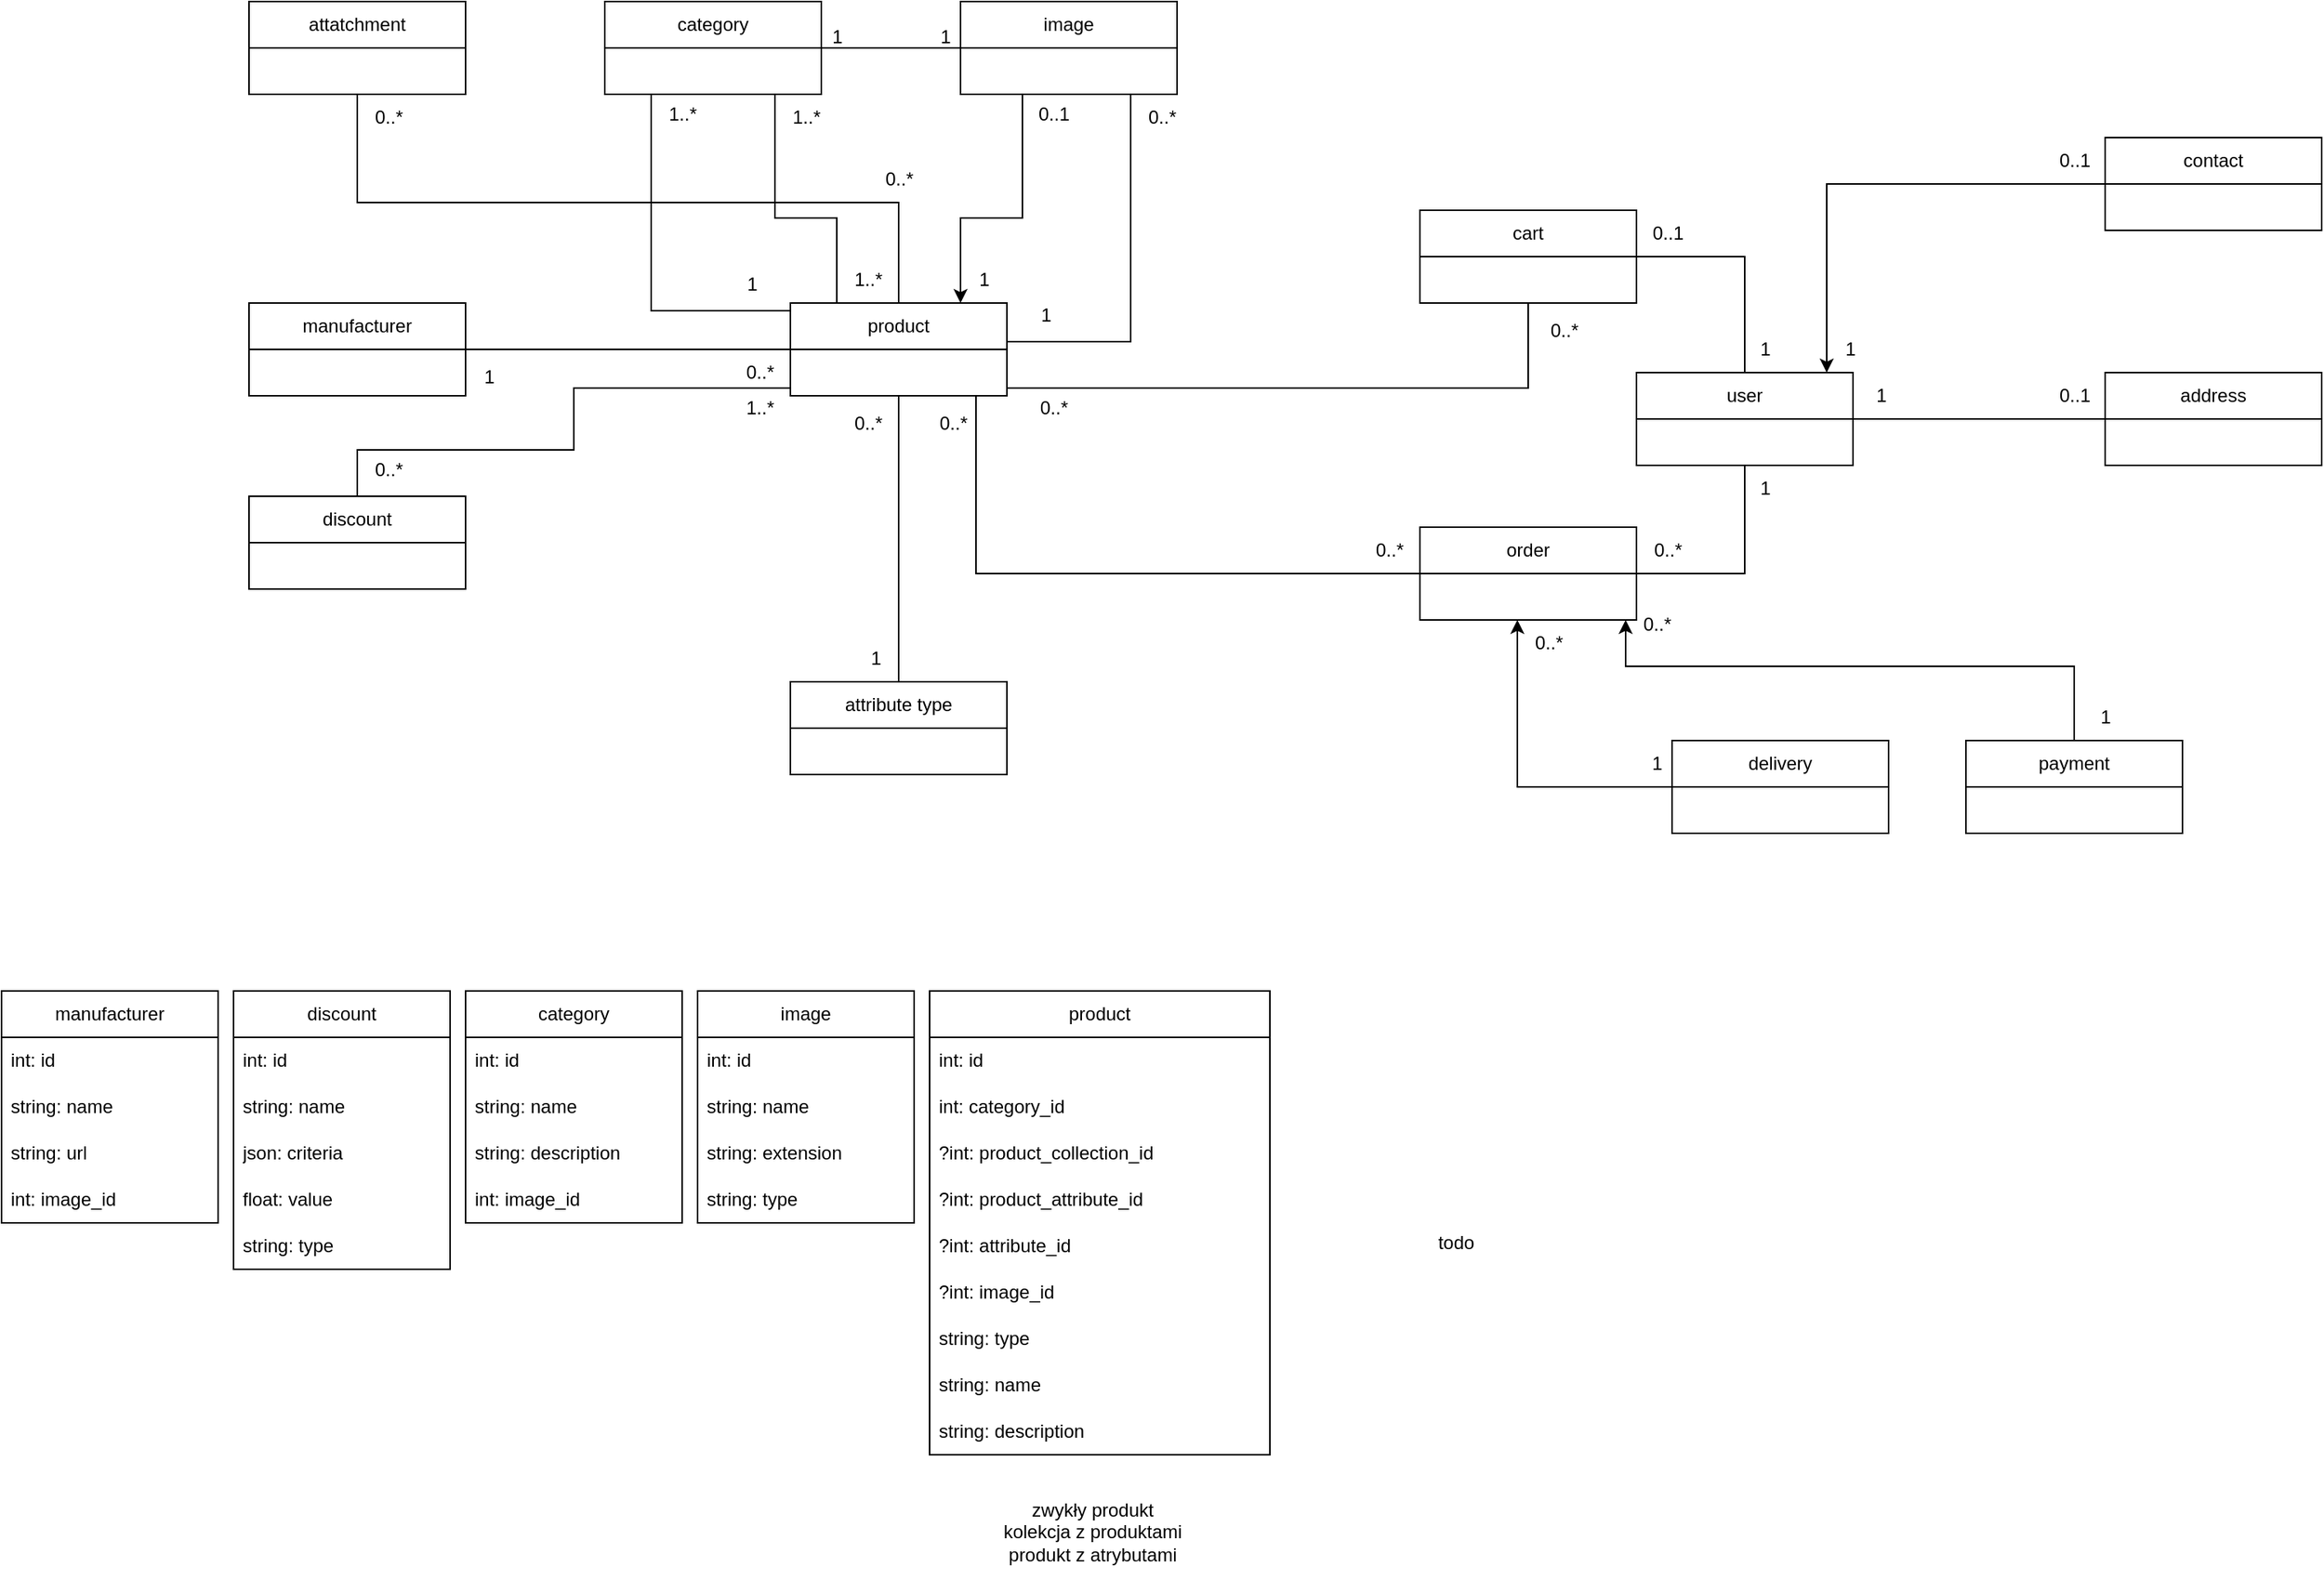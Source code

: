 <mxfile version="24.0.4" type="device">
  <diagram name="Strona-1" id="2rDyif7kh0O89ZPqOWug">
    <mxGraphModel dx="2514" dy="878" grid="1" gridSize="10" guides="1" tooltips="1" connect="1" arrows="1" fold="1" page="1" pageScale="1" pageWidth="827" pageHeight="1169" math="0" shadow="0">
      <root>
        <mxCell id="0" />
        <mxCell id="1" parent="0" />
        <mxCell id="3zaaYqfsOkVV8mcNqWVF-64" style="edgeStyle=orthogonalEdgeStyle;rounded=0;orthogonalLoop=1;jettySize=auto;html=1;endArrow=none;endFill=0;" edge="1" parent="1" source="Tz7ebx2pqh4jXq6DXC5O-2" target="3zaaYqfsOkVV8mcNqWVF-36">
          <mxGeometry relative="1" as="geometry">
            <Array as="points">
              <mxPoint x="617" y="310" />
            </Array>
          </mxGeometry>
        </mxCell>
        <mxCell id="3zaaYqfsOkVV8mcNqWVF-65" style="edgeStyle=orthogonalEdgeStyle;rounded=0;orthogonalLoop=1;jettySize=auto;html=1;endArrow=none;endFill=0;" edge="1" parent="1" source="Tz7ebx2pqh4jXq6DXC5O-2" target="3zaaYqfsOkVV8mcNqWVF-43">
          <mxGeometry relative="1" as="geometry">
            <Array as="points">
              <mxPoint x="260" y="430" />
            </Array>
          </mxGeometry>
        </mxCell>
        <mxCell id="3zaaYqfsOkVV8mcNqWVF-183" style="edgeStyle=orthogonalEdgeStyle;rounded=0;orthogonalLoop=1;jettySize=auto;html=1;endArrow=none;endFill=0;" edge="1" parent="1" source="Tz7ebx2pqh4jXq6DXC5O-2" target="3zaaYqfsOkVV8mcNqWVF-182">
          <mxGeometry relative="1" as="geometry">
            <Array as="points">
              <mxPoint x="210" y="190" />
              <mxPoint x="-140" y="190" />
            </Array>
          </mxGeometry>
        </mxCell>
        <mxCell id="Tz7ebx2pqh4jXq6DXC5O-2" value="product" style="swimlane;fontStyle=0;childLayout=stackLayout;horizontal=1;startSize=30;horizontalStack=0;resizeParent=1;resizeParentMax=0;resizeLast=0;collapsible=1;marginBottom=0;whiteSpace=wrap;html=1;" parent="1" vertex="1">
          <mxGeometry x="140" y="255" width="140" height="60" as="geometry" />
        </mxCell>
        <mxCell id="3zaaYqfsOkVV8mcNqWVF-31" value="user" style="swimlane;fontStyle=0;childLayout=stackLayout;horizontal=1;startSize=30;horizontalStack=0;resizeParent=1;resizeParentMax=0;resizeLast=0;collapsible=1;marginBottom=0;whiteSpace=wrap;html=1;" vertex="1" parent="1">
          <mxGeometry x="687" y="300" width="140" height="60" as="geometry" />
        </mxCell>
        <mxCell id="3zaaYqfsOkVV8mcNqWVF-59" style="edgeStyle=orthogonalEdgeStyle;rounded=0;orthogonalLoop=1;jettySize=auto;html=1;endArrow=none;endFill=0;" edge="1" parent="1" source="3zaaYqfsOkVV8mcNqWVF-36" target="3zaaYqfsOkVV8mcNqWVF-31">
          <mxGeometry relative="1" as="geometry">
            <Array as="points">
              <mxPoint x="757" y="225" />
            </Array>
          </mxGeometry>
        </mxCell>
        <mxCell id="3zaaYqfsOkVV8mcNqWVF-36" value="cart" style="swimlane;fontStyle=0;childLayout=stackLayout;horizontal=1;startSize=30;horizontalStack=0;resizeParent=1;resizeParentMax=0;resizeLast=0;collapsible=1;marginBottom=0;whiteSpace=wrap;html=1;" vertex="1" parent="1">
          <mxGeometry x="547" y="195" width="140" height="60" as="geometry" />
        </mxCell>
        <mxCell id="3zaaYqfsOkVV8mcNqWVF-60" style="edgeStyle=orthogonalEdgeStyle;rounded=0;orthogonalLoop=1;jettySize=auto;html=1;endArrow=none;endFill=0;" edge="1" parent="1" source="3zaaYqfsOkVV8mcNqWVF-43" target="3zaaYqfsOkVV8mcNqWVF-31">
          <mxGeometry relative="1" as="geometry">
            <Array as="points">
              <mxPoint x="757" y="430" />
            </Array>
          </mxGeometry>
        </mxCell>
        <mxCell id="3zaaYqfsOkVV8mcNqWVF-43" value="order" style="swimlane;fontStyle=0;childLayout=stackLayout;horizontal=1;startSize=30;horizontalStack=0;resizeParent=1;resizeParentMax=0;resizeLast=0;collapsible=1;marginBottom=0;whiteSpace=wrap;html=1;" vertex="1" parent="1">
          <mxGeometry x="547" y="400" width="140" height="60" as="geometry" />
        </mxCell>
        <mxCell id="3zaaYqfsOkVV8mcNqWVF-66" style="edgeStyle=orthogonalEdgeStyle;rounded=0;orthogonalLoop=1;jettySize=auto;html=1;startArrow=none;startFill=0;endArrow=none;endFill=0;" edge="1" parent="1">
          <mxGeometry relative="1" as="geometry">
            <mxPoint x="-140" y="380" as="sourcePoint" />
            <mxPoint x="140" y="315" as="targetPoint" />
            <Array as="points">
              <mxPoint x="-140" y="350" />
              <mxPoint y="350" />
              <mxPoint y="310" />
              <mxPoint x="140" y="310" />
            </Array>
          </mxGeometry>
        </mxCell>
        <mxCell id="3zaaYqfsOkVV8mcNqWVF-45" value="discount" style="swimlane;fontStyle=0;childLayout=stackLayout;horizontal=1;startSize=30;horizontalStack=0;resizeParent=1;resizeParentMax=0;resizeLast=0;collapsible=1;marginBottom=0;whiteSpace=wrap;html=1;" vertex="1" parent="1">
          <mxGeometry x="-210" y="380" width="140" height="60" as="geometry" />
        </mxCell>
        <mxCell id="3zaaYqfsOkVV8mcNqWVF-61" style="edgeStyle=orthogonalEdgeStyle;rounded=0;orthogonalLoop=1;jettySize=auto;html=1;endArrow=none;endFill=0;" edge="1" parent="1" source="3zaaYqfsOkVV8mcNqWVF-47" target="Tz7ebx2pqh4jXq6DXC5O-2">
          <mxGeometry relative="1" as="geometry">
            <Array as="points">
              <mxPoint x="130" y="200" />
              <mxPoint x="170" y="200" />
            </Array>
          </mxGeometry>
        </mxCell>
        <mxCell id="3zaaYqfsOkVV8mcNqWVF-82" style="edgeStyle=orthogonalEdgeStyle;rounded=0;orthogonalLoop=1;jettySize=auto;html=1;endArrow=none;endFill=0;" edge="1" parent="1" source="3zaaYqfsOkVV8mcNqWVF-47" target="Tz7ebx2pqh4jXq6DXC5O-2">
          <mxGeometry relative="1" as="geometry">
            <Array as="points">
              <mxPoint x="50" y="260" />
            </Array>
          </mxGeometry>
        </mxCell>
        <mxCell id="3zaaYqfsOkVV8mcNqWVF-47" value="category" style="swimlane;fontStyle=0;childLayout=stackLayout;horizontal=1;startSize=30;horizontalStack=0;resizeParent=1;resizeParentMax=0;resizeLast=0;collapsible=1;marginBottom=0;whiteSpace=wrap;html=1;" vertex="1" parent="1">
          <mxGeometry x="20" y="60" width="140" height="60" as="geometry" />
        </mxCell>
        <mxCell id="3zaaYqfsOkVV8mcNqWVF-62" style="edgeStyle=orthogonalEdgeStyle;rounded=0;orthogonalLoop=1;jettySize=auto;html=1;endArrow=none;endFill=0;" edge="1" parent="1" source="3zaaYqfsOkVV8mcNqWVF-49" target="3zaaYqfsOkVV8mcNqWVF-47">
          <mxGeometry relative="1" as="geometry" />
        </mxCell>
        <mxCell id="3zaaYqfsOkVV8mcNqWVF-63" style="edgeStyle=orthogonalEdgeStyle;rounded=0;orthogonalLoop=1;jettySize=auto;html=1;endArrow=none;endFill=0;" edge="1" parent="1" source="3zaaYqfsOkVV8mcNqWVF-49" target="Tz7ebx2pqh4jXq6DXC5O-2">
          <mxGeometry relative="1" as="geometry">
            <Array as="points">
              <mxPoint x="360" y="280" />
            </Array>
          </mxGeometry>
        </mxCell>
        <mxCell id="3zaaYqfsOkVV8mcNqWVF-86" style="edgeStyle=orthogonalEdgeStyle;rounded=0;orthogonalLoop=1;jettySize=auto;html=1;" edge="1" parent="1" source="3zaaYqfsOkVV8mcNqWVF-49" target="Tz7ebx2pqh4jXq6DXC5O-2">
          <mxGeometry relative="1" as="geometry">
            <Array as="points">
              <mxPoint x="290" y="200" />
              <mxPoint x="250" y="200" />
            </Array>
          </mxGeometry>
        </mxCell>
        <mxCell id="3zaaYqfsOkVV8mcNqWVF-49" value="image" style="swimlane;fontStyle=0;childLayout=stackLayout;horizontal=1;startSize=30;horizontalStack=0;resizeParent=1;resizeParentMax=0;resizeLast=0;collapsible=1;marginBottom=0;whiteSpace=wrap;html=1;" vertex="1" parent="1">
          <mxGeometry x="250" y="60" width="140" height="60" as="geometry" />
        </mxCell>
        <mxCell id="3zaaYqfsOkVV8mcNqWVF-67" value="1" style="text;html=1;align=center;verticalAlign=middle;resizable=0;points=[];autosize=1;strokeColor=none;fillColor=none;" vertex="1" parent="1">
          <mxGeometry x="225" y="68" width="30" height="30" as="geometry" />
        </mxCell>
        <mxCell id="3zaaYqfsOkVV8mcNqWVF-68" value="1" style="text;html=1;align=center;verticalAlign=middle;resizable=0;points=[];autosize=1;strokeColor=none;fillColor=none;" vertex="1" parent="1">
          <mxGeometry x="155" y="68" width="30" height="30" as="geometry" />
        </mxCell>
        <mxCell id="3zaaYqfsOkVV8mcNqWVF-69" value="1..*" style="text;html=1;align=center;verticalAlign=middle;resizable=0;points=[];autosize=1;strokeColor=none;fillColor=none;" vertex="1" parent="1">
          <mxGeometry x="130" y="120" width="40" height="30" as="geometry" />
        </mxCell>
        <mxCell id="3zaaYqfsOkVV8mcNqWVF-71" value="0..*" style="text;html=1;align=center;verticalAlign=middle;resizable=0;points=[];autosize=1;strokeColor=none;fillColor=none;" vertex="1" parent="1">
          <mxGeometry x="360" y="120" width="40" height="30" as="geometry" />
        </mxCell>
        <mxCell id="3zaaYqfsOkVV8mcNqWVF-73" value="0..*" style="text;html=1;align=center;verticalAlign=middle;resizable=0;points=[];autosize=1;strokeColor=none;fillColor=none;" vertex="1" parent="1">
          <mxGeometry x="-140" y="348" width="40" height="30" as="geometry" />
        </mxCell>
        <mxCell id="3zaaYqfsOkVV8mcNqWVF-75" value="0..1" style="text;html=1;align=center;verticalAlign=middle;resizable=0;points=[];autosize=1;strokeColor=none;fillColor=none;" vertex="1" parent="1">
          <mxGeometry x="687" y="195" width="40" height="30" as="geometry" />
        </mxCell>
        <mxCell id="3zaaYqfsOkVV8mcNqWVF-76" value="1" style="text;html=1;align=center;verticalAlign=middle;resizable=0;points=[];autosize=1;strokeColor=none;fillColor=none;" vertex="1" parent="1">
          <mxGeometry x="755" y="270" width="30" height="30" as="geometry" />
        </mxCell>
        <mxCell id="3zaaYqfsOkVV8mcNqWVF-77" value="0..*" style="text;html=1;align=center;verticalAlign=middle;resizable=0;points=[];autosize=1;strokeColor=none;fillColor=none;" vertex="1" parent="1">
          <mxGeometry x="687" y="400" width="40" height="30" as="geometry" />
        </mxCell>
        <mxCell id="3zaaYqfsOkVV8mcNqWVF-78" value="1" style="text;html=1;align=center;verticalAlign=middle;resizable=0;points=[];autosize=1;strokeColor=none;fillColor=none;" vertex="1" parent="1">
          <mxGeometry x="755" y="360" width="30" height="30" as="geometry" />
        </mxCell>
        <mxCell id="3zaaYqfsOkVV8mcNqWVF-80" value="1..*" style="text;html=1;align=center;verticalAlign=middle;resizable=0;points=[];autosize=1;strokeColor=none;fillColor=none;" vertex="1" parent="1">
          <mxGeometry x="100" y="308" width="40" height="30" as="geometry" />
        </mxCell>
        <mxCell id="3zaaYqfsOkVV8mcNqWVF-83" value="1..*" style="text;html=1;align=center;verticalAlign=middle;resizable=0;points=[];autosize=1;strokeColor=none;fillColor=none;" vertex="1" parent="1">
          <mxGeometry x="170" y="225" width="40" height="30" as="geometry" />
        </mxCell>
        <mxCell id="3zaaYqfsOkVV8mcNqWVF-84" value="1..*" style="text;html=1;align=center;verticalAlign=middle;resizable=0;points=[];autosize=1;strokeColor=none;fillColor=none;" vertex="1" parent="1">
          <mxGeometry x="50" y="118" width="40" height="30" as="geometry" />
        </mxCell>
        <mxCell id="3zaaYqfsOkVV8mcNqWVF-85" value="1" style="text;html=1;align=center;verticalAlign=middle;resizable=0;points=[];autosize=1;strokeColor=none;fillColor=none;" vertex="1" parent="1">
          <mxGeometry x="100" y="228" width="30" height="30" as="geometry" />
        </mxCell>
        <mxCell id="3zaaYqfsOkVV8mcNqWVF-87" value="1" style="text;html=1;align=center;verticalAlign=middle;resizable=0;points=[];autosize=1;strokeColor=none;fillColor=none;" vertex="1" parent="1">
          <mxGeometry x="250" y="225" width="30" height="30" as="geometry" />
        </mxCell>
        <mxCell id="3zaaYqfsOkVV8mcNqWVF-88" value="0..1" style="text;html=1;align=center;verticalAlign=middle;resizable=0;points=[];autosize=1;strokeColor=none;fillColor=none;" vertex="1" parent="1">
          <mxGeometry x="290" y="118" width="40" height="30" as="geometry" />
        </mxCell>
        <mxCell id="3zaaYqfsOkVV8mcNqWVF-89" value="1" style="text;html=1;align=center;verticalAlign=middle;resizable=0;points=[];autosize=1;strokeColor=none;fillColor=none;" vertex="1" parent="1">
          <mxGeometry x="290" y="248" width="30" height="30" as="geometry" />
        </mxCell>
        <mxCell id="3zaaYqfsOkVV8mcNqWVF-95" style="edgeStyle=orthogonalEdgeStyle;rounded=0;orthogonalLoop=1;jettySize=auto;html=1;endArrow=none;endFill=0;" edge="1" parent="1" source="3zaaYqfsOkVV8mcNqWVF-94" target="Tz7ebx2pqh4jXq6DXC5O-2">
          <mxGeometry relative="1" as="geometry" />
        </mxCell>
        <mxCell id="3zaaYqfsOkVV8mcNqWVF-94" value="manufacturer" style="swimlane;fontStyle=0;childLayout=stackLayout;horizontal=1;startSize=30;horizontalStack=0;resizeParent=1;resizeParentMax=0;resizeLast=0;collapsible=1;marginBottom=0;whiteSpace=wrap;html=1;" vertex="1" parent="1">
          <mxGeometry x="-210" y="255" width="140" height="60" as="geometry" />
        </mxCell>
        <mxCell id="3zaaYqfsOkVV8mcNqWVF-96" value="1" style="text;html=1;align=center;verticalAlign=middle;resizable=0;points=[];autosize=1;strokeColor=none;fillColor=none;" vertex="1" parent="1">
          <mxGeometry x="-70" y="288" width="30" height="30" as="geometry" />
        </mxCell>
        <mxCell id="3zaaYqfsOkVV8mcNqWVF-97" value="0..*" style="text;html=1;align=center;verticalAlign=middle;resizable=0;points=[];autosize=1;strokeColor=none;fillColor=none;" vertex="1" parent="1">
          <mxGeometry x="100" y="285" width="40" height="30" as="geometry" />
        </mxCell>
        <mxCell id="3zaaYqfsOkVV8mcNqWVF-100" style="edgeStyle=orthogonalEdgeStyle;rounded=0;orthogonalLoop=1;jettySize=auto;html=1;endArrow=none;endFill=0;" edge="1" parent="1" source="3zaaYqfsOkVV8mcNqWVF-99" target="3zaaYqfsOkVV8mcNqWVF-31">
          <mxGeometry relative="1" as="geometry" />
        </mxCell>
        <mxCell id="3zaaYqfsOkVV8mcNqWVF-99" value="address" style="swimlane;fontStyle=0;childLayout=stackLayout;horizontal=1;startSize=30;horizontalStack=0;resizeParent=1;resizeParentMax=0;resizeLast=0;collapsible=1;marginBottom=0;whiteSpace=wrap;html=1;" vertex="1" parent="1">
          <mxGeometry x="990" y="300" width="140" height="60" as="geometry" />
        </mxCell>
        <mxCell id="3zaaYqfsOkVV8mcNqWVF-101" value="1" style="text;html=1;align=center;verticalAlign=middle;resizable=0;points=[];autosize=1;strokeColor=none;fillColor=none;" vertex="1" parent="1">
          <mxGeometry x="830" y="300" width="30" height="30" as="geometry" />
        </mxCell>
        <mxCell id="3zaaYqfsOkVV8mcNqWVF-102" value="0..1" style="text;html=1;align=center;verticalAlign=middle;resizable=0;points=[];autosize=1;strokeColor=none;fillColor=none;" vertex="1" parent="1">
          <mxGeometry x="950" y="300" width="40" height="30" as="geometry" />
        </mxCell>
        <mxCell id="3zaaYqfsOkVV8mcNqWVF-103" value="0..*" style="text;html=1;align=center;verticalAlign=middle;resizable=0;points=[];autosize=1;strokeColor=none;fillColor=none;" vertex="1" parent="1">
          <mxGeometry x="225" y="318" width="40" height="30" as="geometry" />
        </mxCell>
        <mxCell id="3zaaYqfsOkVV8mcNqWVF-104" value="0..*" style="text;html=1;align=center;verticalAlign=middle;resizable=0;points=[];autosize=1;strokeColor=none;fillColor=none;" vertex="1" parent="1">
          <mxGeometry x="507" y="400" width="40" height="30" as="geometry" />
        </mxCell>
        <mxCell id="3zaaYqfsOkVV8mcNqWVF-105" value="0..*" style="text;html=1;align=center;verticalAlign=middle;resizable=0;points=[];autosize=1;strokeColor=none;fillColor=none;" vertex="1" parent="1">
          <mxGeometry x="620" y="258" width="40" height="30" as="geometry" />
        </mxCell>
        <mxCell id="3zaaYqfsOkVV8mcNqWVF-106" value="0..*" style="text;html=1;align=center;verticalAlign=middle;resizable=0;points=[];autosize=1;strokeColor=none;fillColor=none;" vertex="1" parent="1">
          <mxGeometry x="290" y="308" width="40" height="30" as="geometry" />
        </mxCell>
        <mxCell id="3zaaYqfsOkVV8mcNqWVF-109" style="edgeStyle=orthogonalEdgeStyle;rounded=0;orthogonalLoop=1;jettySize=auto;html=1;" edge="1" parent="1" source="3zaaYqfsOkVV8mcNqWVF-108" target="3zaaYqfsOkVV8mcNqWVF-31">
          <mxGeometry relative="1" as="geometry">
            <Array as="points">
              <mxPoint x="810" y="178" />
            </Array>
          </mxGeometry>
        </mxCell>
        <mxCell id="3zaaYqfsOkVV8mcNqWVF-108" value="contact" style="swimlane;fontStyle=0;childLayout=stackLayout;horizontal=1;startSize=30;horizontalStack=0;resizeParent=1;resizeParentMax=0;resizeLast=0;collapsible=1;marginBottom=0;whiteSpace=wrap;html=1;" vertex="1" parent="1">
          <mxGeometry x="990" y="148" width="140" height="60" as="geometry" />
        </mxCell>
        <mxCell id="3zaaYqfsOkVV8mcNqWVF-110" value="0..1" style="text;html=1;align=center;verticalAlign=middle;resizable=0;points=[];autosize=1;strokeColor=none;fillColor=none;" vertex="1" parent="1">
          <mxGeometry x="950" y="148" width="40" height="30" as="geometry" />
        </mxCell>
        <mxCell id="3zaaYqfsOkVV8mcNqWVF-111" value="1" style="text;html=1;align=center;verticalAlign=middle;resizable=0;points=[];autosize=1;strokeColor=none;fillColor=none;" vertex="1" parent="1">
          <mxGeometry x="810" y="270" width="30" height="30" as="geometry" />
        </mxCell>
        <mxCell id="3zaaYqfsOkVV8mcNqWVF-131" value="discount" style="swimlane;fontStyle=0;childLayout=stackLayout;horizontal=1;startSize=30;horizontalStack=0;resizeParent=1;resizeParentMax=0;resizeLast=0;collapsible=1;marginBottom=0;whiteSpace=wrap;html=1;" vertex="1" parent="1">
          <mxGeometry x="-220" y="700" width="140" height="180" as="geometry" />
        </mxCell>
        <mxCell id="3zaaYqfsOkVV8mcNqWVF-128" value="int: id" style="text;strokeColor=none;fillColor=none;align=left;verticalAlign=middle;spacingLeft=4;spacingRight=4;overflow=hidden;points=[[0,0.5],[1,0.5]];portConstraint=eastwest;rotatable=0;whiteSpace=wrap;html=1;" vertex="1" parent="3zaaYqfsOkVV8mcNqWVF-131">
          <mxGeometry y="30" width="140" height="30" as="geometry" />
        </mxCell>
        <mxCell id="3zaaYqfsOkVV8mcNqWVF-129" value="string: name" style="text;strokeColor=none;fillColor=none;align=left;verticalAlign=middle;spacingLeft=4;spacingRight=4;overflow=hidden;points=[[0,0.5],[1,0.5]];portConstraint=eastwest;rotatable=0;whiteSpace=wrap;html=1;" vertex="1" parent="3zaaYqfsOkVV8mcNqWVF-131">
          <mxGeometry y="60" width="140" height="30" as="geometry" />
        </mxCell>
        <mxCell id="3zaaYqfsOkVV8mcNqWVF-133" value="json: criteria" style="text;strokeColor=none;fillColor=none;align=left;verticalAlign=middle;spacingLeft=4;spacingRight=4;overflow=hidden;points=[[0,0.5],[1,0.5]];portConstraint=eastwest;rotatable=0;whiteSpace=wrap;html=1;" vertex="1" parent="3zaaYqfsOkVV8mcNqWVF-131">
          <mxGeometry y="90" width="140" height="30" as="geometry" />
        </mxCell>
        <mxCell id="3zaaYqfsOkVV8mcNqWVF-134" value="float: value" style="text;strokeColor=none;fillColor=none;align=left;verticalAlign=middle;spacingLeft=4;spacingRight=4;overflow=hidden;points=[[0,0.5],[1,0.5]];portConstraint=eastwest;rotatable=0;whiteSpace=wrap;html=1;" vertex="1" parent="3zaaYqfsOkVV8mcNqWVF-131">
          <mxGeometry y="120" width="140" height="30" as="geometry" />
        </mxCell>
        <mxCell id="3zaaYqfsOkVV8mcNqWVF-132" value="string: type" style="text;strokeColor=none;fillColor=none;align=left;verticalAlign=middle;spacingLeft=4;spacingRight=4;overflow=hidden;points=[[0,0.5],[1,0.5]];portConstraint=eastwest;rotatable=0;whiteSpace=wrap;html=1;" vertex="1" parent="3zaaYqfsOkVV8mcNqWVF-131">
          <mxGeometry y="150" width="140" height="30" as="geometry" />
        </mxCell>
        <mxCell id="3zaaYqfsOkVV8mcNqWVF-135" value="manufacturer" style="swimlane;fontStyle=0;childLayout=stackLayout;horizontal=1;startSize=30;horizontalStack=0;resizeParent=1;resizeParentMax=0;resizeLast=0;collapsible=1;marginBottom=0;whiteSpace=wrap;html=1;" vertex="1" parent="1">
          <mxGeometry x="-370" y="700" width="140" height="150" as="geometry" />
        </mxCell>
        <mxCell id="3zaaYqfsOkVV8mcNqWVF-136" value="int: id" style="text;strokeColor=none;fillColor=none;align=left;verticalAlign=middle;spacingLeft=4;spacingRight=4;overflow=hidden;points=[[0,0.5],[1,0.5]];portConstraint=eastwest;rotatable=0;whiteSpace=wrap;html=1;" vertex="1" parent="3zaaYqfsOkVV8mcNqWVF-135">
          <mxGeometry y="30" width="140" height="30" as="geometry" />
        </mxCell>
        <mxCell id="3zaaYqfsOkVV8mcNqWVF-137" value="string: name" style="text;strokeColor=none;fillColor=none;align=left;verticalAlign=middle;spacingLeft=4;spacingRight=4;overflow=hidden;points=[[0,0.5],[1,0.5]];portConstraint=eastwest;rotatable=0;whiteSpace=wrap;html=1;" vertex="1" parent="3zaaYqfsOkVV8mcNqWVF-135">
          <mxGeometry y="60" width="140" height="30" as="geometry" />
        </mxCell>
        <mxCell id="3zaaYqfsOkVV8mcNqWVF-139" value="string: url" style="text;strokeColor=none;fillColor=none;align=left;verticalAlign=middle;spacingLeft=4;spacingRight=4;overflow=hidden;points=[[0,0.5],[1,0.5]];portConstraint=eastwest;rotatable=0;whiteSpace=wrap;html=1;" vertex="1" parent="3zaaYqfsOkVV8mcNqWVF-135">
          <mxGeometry y="90" width="140" height="30" as="geometry" />
        </mxCell>
        <mxCell id="3zaaYqfsOkVV8mcNqWVF-138" value="int: image_id" style="text;strokeColor=none;fillColor=none;align=left;verticalAlign=middle;spacingLeft=4;spacingRight=4;overflow=hidden;points=[[0,0.5],[1,0.5]];portConstraint=eastwest;rotatable=0;whiteSpace=wrap;html=1;" vertex="1" parent="3zaaYqfsOkVV8mcNqWVF-135">
          <mxGeometry y="120" width="140" height="30" as="geometry" />
        </mxCell>
        <mxCell id="3zaaYqfsOkVV8mcNqWVF-140" value="category" style="swimlane;fontStyle=0;childLayout=stackLayout;horizontal=1;startSize=30;horizontalStack=0;resizeParent=1;resizeParentMax=0;resizeLast=0;collapsible=1;marginBottom=0;whiteSpace=wrap;html=1;" vertex="1" parent="1">
          <mxGeometry x="-70" y="700" width="140" height="150" as="geometry" />
        </mxCell>
        <mxCell id="3zaaYqfsOkVV8mcNqWVF-142" value="int: id" style="text;strokeColor=none;fillColor=none;align=left;verticalAlign=middle;spacingLeft=4;spacingRight=4;overflow=hidden;points=[[0,0.5],[1,0.5]];portConstraint=eastwest;rotatable=0;whiteSpace=wrap;html=1;" vertex="1" parent="3zaaYqfsOkVV8mcNqWVF-140">
          <mxGeometry y="30" width="140" height="30" as="geometry" />
        </mxCell>
        <mxCell id="3zaaYqfsOkVV8mcNqWVF-143" value="string: name" style="text;strokeColor=none;fillColor=none;align=left;verticalAlign=middle;spacingLeft=4;spacingRight=4;overflow=hidden;points=[[0,0.5],[1,0.5]];portConstraint=eastwest;rotatable=0;whiteSpace=wrap;html=1;" vertex="1" parent="3zaaYqfsOkVV8mcNqWVF-140">
          <mxGeometry y="60" width="140" height="30" as="geometry" />
        </mxCell>
        <mxCell id="3zaaYqfsOkVV8mcNqWVF-144" value="string: description" style="text;strokeColor=none;fillColor=none;align=left;verticalAlign=middle;spacingLeft=4;spacingRight=4;overflow=hidden;points=[[0,0.5],[1,0.5]];portConstraint=eastwest;rotatable=0;whiteSpace=wrap;html=1;" vertex="1" parent="3zaaYqfsOkVV8mcNqWVF-140">
          <mxGeometry y="90" width="140" height="30" as="geometry" />
        </mxCell>
        <mxCell id="3zaaYqfsOkVV8mcNqWVF-145" value="int: image_id" style="text;strokeColor=none;fillColor=none;align=left;verticalAlign=middle;spacingLeft=4;spacingRight=4;overflow=hidden;points=[[0,0.5],[1,0.5]];portConstraint=eastwest;rotatable=0;whiteSpace=wrap;html=1;" vertex="1" parent="3zaaYqfsOkVV8mcNqWVF-140">
          <mxGeometry y="120" width="140" height="30" as="geometry" />
        </mxCell>
        <mxCell id="3zaaYqfsOkVV8mcNqWVF-146" value="image" style="swimlane;fontStyle=0;childLayout=stackLayout;horizontal=1;startSize=30;horizontalStack=0;resizeParent=1;resizeParentMax=0;resizeLast=0;collapsible=1;marginBottom=0;whiteSpace=wrap;html=1;" vertex="1" parent="1">
          <mxGeometry x="80" y="700" width="140" height="150" as="geometry" />
        </mxCell>
        <mxCell id="3zaaYqfsOkVV8mcNqWVF-148" value="int: id" style="text;strokeColor=none;fillColor=none;align=left;verticalAlign=middle;spacingLeft=4;spacingRight=4;overflow=hidden;points=[[0,0.5],[1,0.5]];portConstraint=eastwest;rotatable=0;whiteSpace=wrap;html=1;" vertex="1" parent="3zaaYqfsOkVV8mcNqWVF-146">
          <mxGeometry y="30" width="140" height="30" as="geometry" />
        </mxCell>
        <mxCell id="3zaaYqfsOkVV8mcNqWVF-151" value="string: name" style="text;strokeColor=none;fillColor=none;align=left;verticalAlign=middle;spacingLeft=4;spacingRight=4;overflow=hidden;points=[[0,0.5],[1,0.5]];portConstraint=eastwest;rotatable=0;whiteSpace=wrap;html=1;" vertex="1" parent="3zaaYqfsOkVV8mcNqWVF-146">
          <mxGeometry y="60" width="140" height="30" as="geometry" />
        </mxCell>
        <mxCell id="3zaaYqfsOkVV8mcNqWVF-150" value="string: extension" style="text;strokeColor=none;fillColor=none;align=left;verticalAlign=middle;spacingLeft=4;spacingRight=4;overflow=hidden;points=[[0,0.5],[1,0.5]];portConstraint=eastwest;rotatable=0;whiteSpace=wrap;html=1;" vertex="1" parent="3zaaYqfsOkVV8mcNqWVF-146">
          <mxGeometry y="90" width="140" height="30" as="geometry" />
        </mxCell>
        <mxCell id="3zaaYqfsOkVV8mcNqWVF-149" value="string: type" style="text;strokeColor=none;fillColor=none;align=left;verticalAlign=middle;spacingLeft=4;spacingRight=4;overflow=hidden;points=[[0,0.5],[1,0.5]];portConstraint=eastwest;rotatable=0;whiteSpace=wrap;html=1;" vertex="1" parent="3zaaYqfsOkVV8mcNqWVF-146">
          <mxGeometry y="120" width="140" height="30" as="geometry" />
        </mxCell>
        <mxCell id="3zaaYqfsOkVV8mcNqWVF-154" value="product" style="swimlane;fontStyle=0;childLayout=stackLayout;horizontal=1;startSize=30;horizontalStack=0;resizeParent=1;resizeParentMax=0;resizeLast=0;collapsible=1;marginBottom=0;whiteSpace=wrap;html=1;" vertex="1" parent="1">
          <mxGeometry x="230" y="700" width="220" height="300" as="geometry" />
        </mxCell>
        <mxCell id="3zaaYqfsOkVV8mcNqWVF-155" value="int: id" style="text;strokeColor=none;fillColor=none;align=left;verticalAlign=middle;spacingLeft=4;spacingRight=4;overflow=hidden;points=[[0,0.5],[1,0.5]];portConstraint=eastwest;rotatable=0;whiteSpace=wrap;html=1;" vertex="1" parent="3zaaYqfsOkVV8mcNqWVF-154">
          <mxGeometry y="30" width="220" height="30" as="geometry" />
        </mxCell>
        <mxCell id="3zaaYqfsOkVV8mcNqWVF-163" value="int: category_id" style="text;strokeColor=none;fillColor=none;align=left;verticalAlign=middle;spacingLeft=4;spacingRight=4;overflow=hidden;points=[[0,0.5],[1,0.5]];portConstraint=eastwest;rotatable=0;whiteSpace=wrap;html=1;" vertex="1" parent="3zaaYqfsOkVV8mcNqWVF-154">
          <mxGeometry y="60" width="220" height="30" as="geometry" />
        </mxCell>
        <mxCell id="3zaaYqfsOkVV8mcNqWVF-156" value="?int: product_collection_id" style="text;strokeColor=none;fillColor=none;align=left;verticalAlign=middle;spacingLeft=4;spacingRight=4;overflow=hidden;points=[[0,0.5],[1,0.5]];portConstraint=eastwest;rotatable=0;whiteSpace=wrap;html=1;" vertex="1" parent="3zaaYqfsOkVV8mcNqWVF-154">
          <mxGeometry y="90" width="220" height="30" as="geometry" />
        </mxCell>
        <mxCell id="3zaaYqfsOkVV8mcNqWVF-215" value="?int: product_attribute_id" style="text;strokeColor=none;fillColor=none;align=left;verticalAlign=middle;spacingLeft=4;spacingRight=4;overflow=hidden;points=[[0,0.5],[1,0.5]];portConstraint=eastwest;rotatable=0;whiteSpace=wrap;html=1;" vertex="1" parent="3zaaYqfsOkVV8mcNqWVF-154">
          <mxGeometry y="120" width="220" height="30" as="geometry" />
        </mxCell>
        <mxCell id="3zaaYqfsOkVV8mcNqWVF-218" value="?int: attribute_id" style="text;strokeColor=none;fillColor=none;align=left;verticalAlign=middle;spacingLeft=4;spacingRight=4;overflow=hidden;points=[[0,0.5],[1,0.5]];portConstraint=eastwest;rotatable=0;whiteSpace=wrap;html=1;" vertex="1" parent="3zaaYqfsOkVV8mcNqWVF-154">
          <mxGeometry y="150" width="220" height="30" as="geometry" />
        </mxCell>
        <mxCell id="3zaaYqfsOkVV8mcNqWVF-222" value="?int: image_id" style="text;strokeColor=none;fillColor=none;align=left;verticalAlign=middle;spacingLeft=4;spacingRight=4;overflow=hidden;points=[[0,0.5],[1,0.5]];portConstraint=eastwest;rotatable=0;whiteSpace=wrap;html=1;" vertex="1" parent="3zaaYqfsOkVV8mcNqWVF-154">
          <mxGeometry y="180" width="220" height="30" as="geometry" />
        </mxCell>
        <mxCell id="3zaaYqfsOkVV8mcNqWVF-157" value="string: type" style="text;strokeColor=none;fillColor=none;align=left;verticalAlign=middle;spacingLeft=4;spacingRight=4;overflow=hidden;points=[[0,0.5],[1,0.5]];portConstraint=eastwest;rotatable=0;whiteSpace=wrap;html=1;" vertex="1" parent="3zaaYqfsOkVV8mcNqWVF-154">
          <mxGeometry y="210" width="220" height="30" as="geometry" />
        </mxCell>
        <mxCell id="3zaaYqfsOkVV8mcNqWVF-158" value="string: name" style="text;strokeColor=none;fillColor=none;align=left;verticalAlign=middle;spacingLeft=4;spacingRight=4;overflow=hidden;points=[[0,0.5],[1,0.5]];portConstraint=eastwest;rotatable=0;whiteSpace=wrap;html=1;" vertex="1" parent="3zaaYqfsOkVV8mcNqWVF-154">
          <mxGeometry y="240" width="220" height="30" as="geometry" />
        </mxCell>
        <mxCell id="3zaaYqfsOkVV8mcNqWVF-159" value="string: description" style="text;strokeColor=none;fillColor=none;align=left;verticalAlign=middle;spacingLeft=4;spacingRight=4;overflow=hidden;points=[[0,0.5],[1,0.5]];portConstraint=eastwest;rotatable=0;whiteSpace=wrap;html=1;" vertex="1" parent="3zaaYqfsOkVV8mcNqWVF-154">
          <mxGeometry y="270" width="220" height="30" as="geometry" />
        </mxCell>
        <mxCell id="3zaaYqfsOkVV8mcNqWVF-182" value="attatchment" style="swimlane;fontStyle=0;childLayout=stackLayout;horizontal=1;startSize=30;horizontalStack=0;resizeParent=1;resizeParentMax=0;resizeLast=0;collapsible=1;marginBottom=0;whiteSpace=wrap;html=1;" vertex="1" parent="1">
          <mxGeometry x="-210" y="60" width="140" height="60" as="geometry" />
        </mxCell>
        <mxCell id="3zaaYqfsOkVV8mcNqWVF-184" value="0..*" style="text;html=1;align=center;verticalAlign=middle;resizable=0;points=[];autosize=1;strokeColor=none;fillColor=none;" vertex="1" parent="1">
          <mxGeometry x="190" y="160" width="40" height="30" as="geometry" />
        </mxCell>
        <mxCell id="3zaaYqfsOkVV8mcNqWVF-185" value="0..*" style="text;html=1;align=center;verticalAlign=middle;resizable=0;points=[];autosize=1;strokeColor=none;fillColor=none;" vertex="1" parent="1">
          <mxGeometry x="-140" y="120" width="40" height="30" as="geometry" />
        </mxCell>
        <mxCell id="3zaaYqfsOkVV8mcNqWVF-191" style="edgeStyle=orthogonalEdgeStyle;rounded=0;orthogonalLoop=1;jettySize=auto;html=1;" edge="1" parent="1" source="3zaaYqfsOkVV8mcNqWVF-189" target="3zaaYqfsOkVV8mcNqWVF-43">
          <mxGeometry relative="1" as="geometry">
            <Array as="points">
              <mxPoint x="610" y="568" />
            </Array>
          </mxGeometry>
        </mxCell>
        <mxCell id="3zaaYqfsOkVV8mcNqWVF-189" value="delivery" style="swimlane;fontStyle=0;childLayout=stackLayout;horizontal=1;startSize=30;horizontalStack=0;resizeParent=1;resizeParentMax=0;resizeLast=0;collapsible=1;marginBottom=0;whiteSpace=wrap;html=1;" vertex="1" parent="1">
          <mxGeometry x="710" y="538" width="140" height="60" as="geometry" />
        </mxCell>
        <mxCell id="3zaaYqfsOkVV8mcNqWVF-192" style="edgeStyle=orthogonalEdgeStyle;rounded=0;orthogonalLoop=1;jettySize=auto;html=1;" edge="1" parent="1" source="3zaaYqfsOkVV8mcNqWVF-190" target="3zaaYqfsOkVV8mcNqWVF-43">
          <mxGeometry relative="1" as="geometry">
            <Array as="points">
              <mxPoint x="970" y="490" />
              <mxPoint x="680" y="490" />
            </Array>
          </mxGeometry>
        </mxCell>
        <mxCell id="3zaaYqfsOkVV8mcNqWVF-190" value="payment" style="swimlane;fontStyle=0;childLayout=stackLayout;horizontal=1;startSize=30;horizontalStack=0;resizeParent=1;resizeParentMax=0;resizeLast=0;collapsible=1;marginBottom=0;whiteSpace=wrap;html=1;" vertex="1" parent="1">
          <mxGeometry x="900" y="538" width="140" height="60" as="geometry" />
        </mxCell>
        <mxCell id="3zaaYqfsOkVV8mcNqWVF-193" value="0..*" style="text;html=1;align=center;verticalAlign=middle;resizable=0;points=[];autosize=1;strokeColor=none;fillColor=none;" vertex="1" parent="1">
          <mxGeometry x="610" y="460" width="40" height="30" as="geometry" />
        </mxCell>
        <mxCell id="3zaaYqfsOkVV8mcNqWVF-194" value="0..*" style="text;html=1;align=center;verticalAlign=middle;resizable=0;points=[];autosize=1;strokeColor=none;fillColor=none;" vertex="1" parent="1">
          <mxGeometry x="680" y="448" width="40" height="30" as="geometry" />
        </mxCell>
        <mxCell id="3zaaYqfsOkVV8mcNqWVF-195" value="1" style="text;html=1;align=center;verticalAlign=middle;resizable=0;points=[];autosize=1;strokeColor=none;fillColor=none;" vertex="1" parent="1">
          <mxGeometry x="685" y="538" width="30" height="30" as="geometry" />
        </mxCell>
        <mxCell id="3zaaYqfsOkVV8mcNqWVF-196" value="1" style="text;html=1;align=center;verticalAlign=middle;resizable=0;points=[];autosize=1;strokeColor=none;fillColor=none;" vertex="1" parent="1">
          <mxGeometry x="975" y="508" width="30" height="30" as="geometry" />
        </mxCell>
        <mxCell id="3zaaYqfsOkVV8mcNqWVF-219" style="edgeStyle=orthogonalEdgeStyle;rounded=0;orthogonalLoop=1;jettySize=auto;html=1;endArrow=none;endFill=0;" edge="1" parent="1" source="3zaaYqfsOkVV8mcNqWVF-217" target="Tz7ebx2pqh4jXq6DXC5O-2">
          <mxGeometry relative="1" as="geometry" />
        </mxCell>
        <mxCell id="3zaaYqfsOkVV8mcNqWVF-217" value="attribute type" style="swimlane;fontStyle=0;childLayout=stackLayout;horizontal=1;startSize=30;horizontalStack=0;resizeParent=1;resizeParentMax=0;resizeLast=0;collapsible=1;marginBottom=0;whiteSpace=wrap;html=1;" vertex="1" parent="1">
          <mxGeometry x="140" y="500" width="140" height="60" as="geometry" />
        </mxCell>
        <mxCell id="3zaaYqfsOkVV8mcNqWVF-220" value="0..*" style="text;html=1;align=center;verticalAlign=middle;resizable=0;points=[];autosize=1;strokeColor=none;fillColor=none;" vertex="1" parent="1">
          <mxGeometry x="170" y="318" width="40" height="30" as="geometry" />
        </mxCell>
        <mxCell id="3zaaYqfsOkVV8mcNqWVF-221" value="1" style="text;html=1;align=center;verticalAlign=middle;resizable=0;points=[];autosize=1;strokeColor=none;fillColor=none;" vertex="1" parent="1">
          <mxGeometry x="180" y="470" width="30" height="30" as="geometry" />
        </mxCell>
        <mxCell id="3zaaYqfsOkVV8mcNqWVF-223" value="zwykły produkt&lt;div&gt;kolekcja z produktami&lt;/div&gt;&lt;div&gt;produkt z atrybutami&lt;/div&gt;" style="text;html=1;align=center;verticalAlign=middle;resizable=0;points=[];autosize=1;strokeColor=none;fillColor=none;" vertex="1" parent="1">
          <mxGeometry x="265" y="1020" width="140" height="60" as="geometry" />
        </mxCell>
        <mxCell id="3zaaYqfsOkVV8mcNqWVF-224" value="todo" style="text;html=1;align=center;verticalAlign=middle;resizable=0;points=[];autosize=1;strokeColor=none;fillColor=none;" vertex="1" parent="1">
          <mxGeometry x="545" y="848" width="50" height="30" as="geometry" />
        </mxCell>
      </root>
    </mxGraphModel>
  </diagram>
</mxfile>
